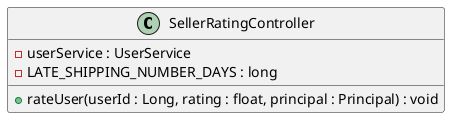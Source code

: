 @startuml

class SellerRatingController {
    - userService : UserService
    - LATE_SHIPPING_NUMBER_DAYS : long

    + rateUser(userId : Long, rating : float, principal : Principal) : void
}

@enduml
